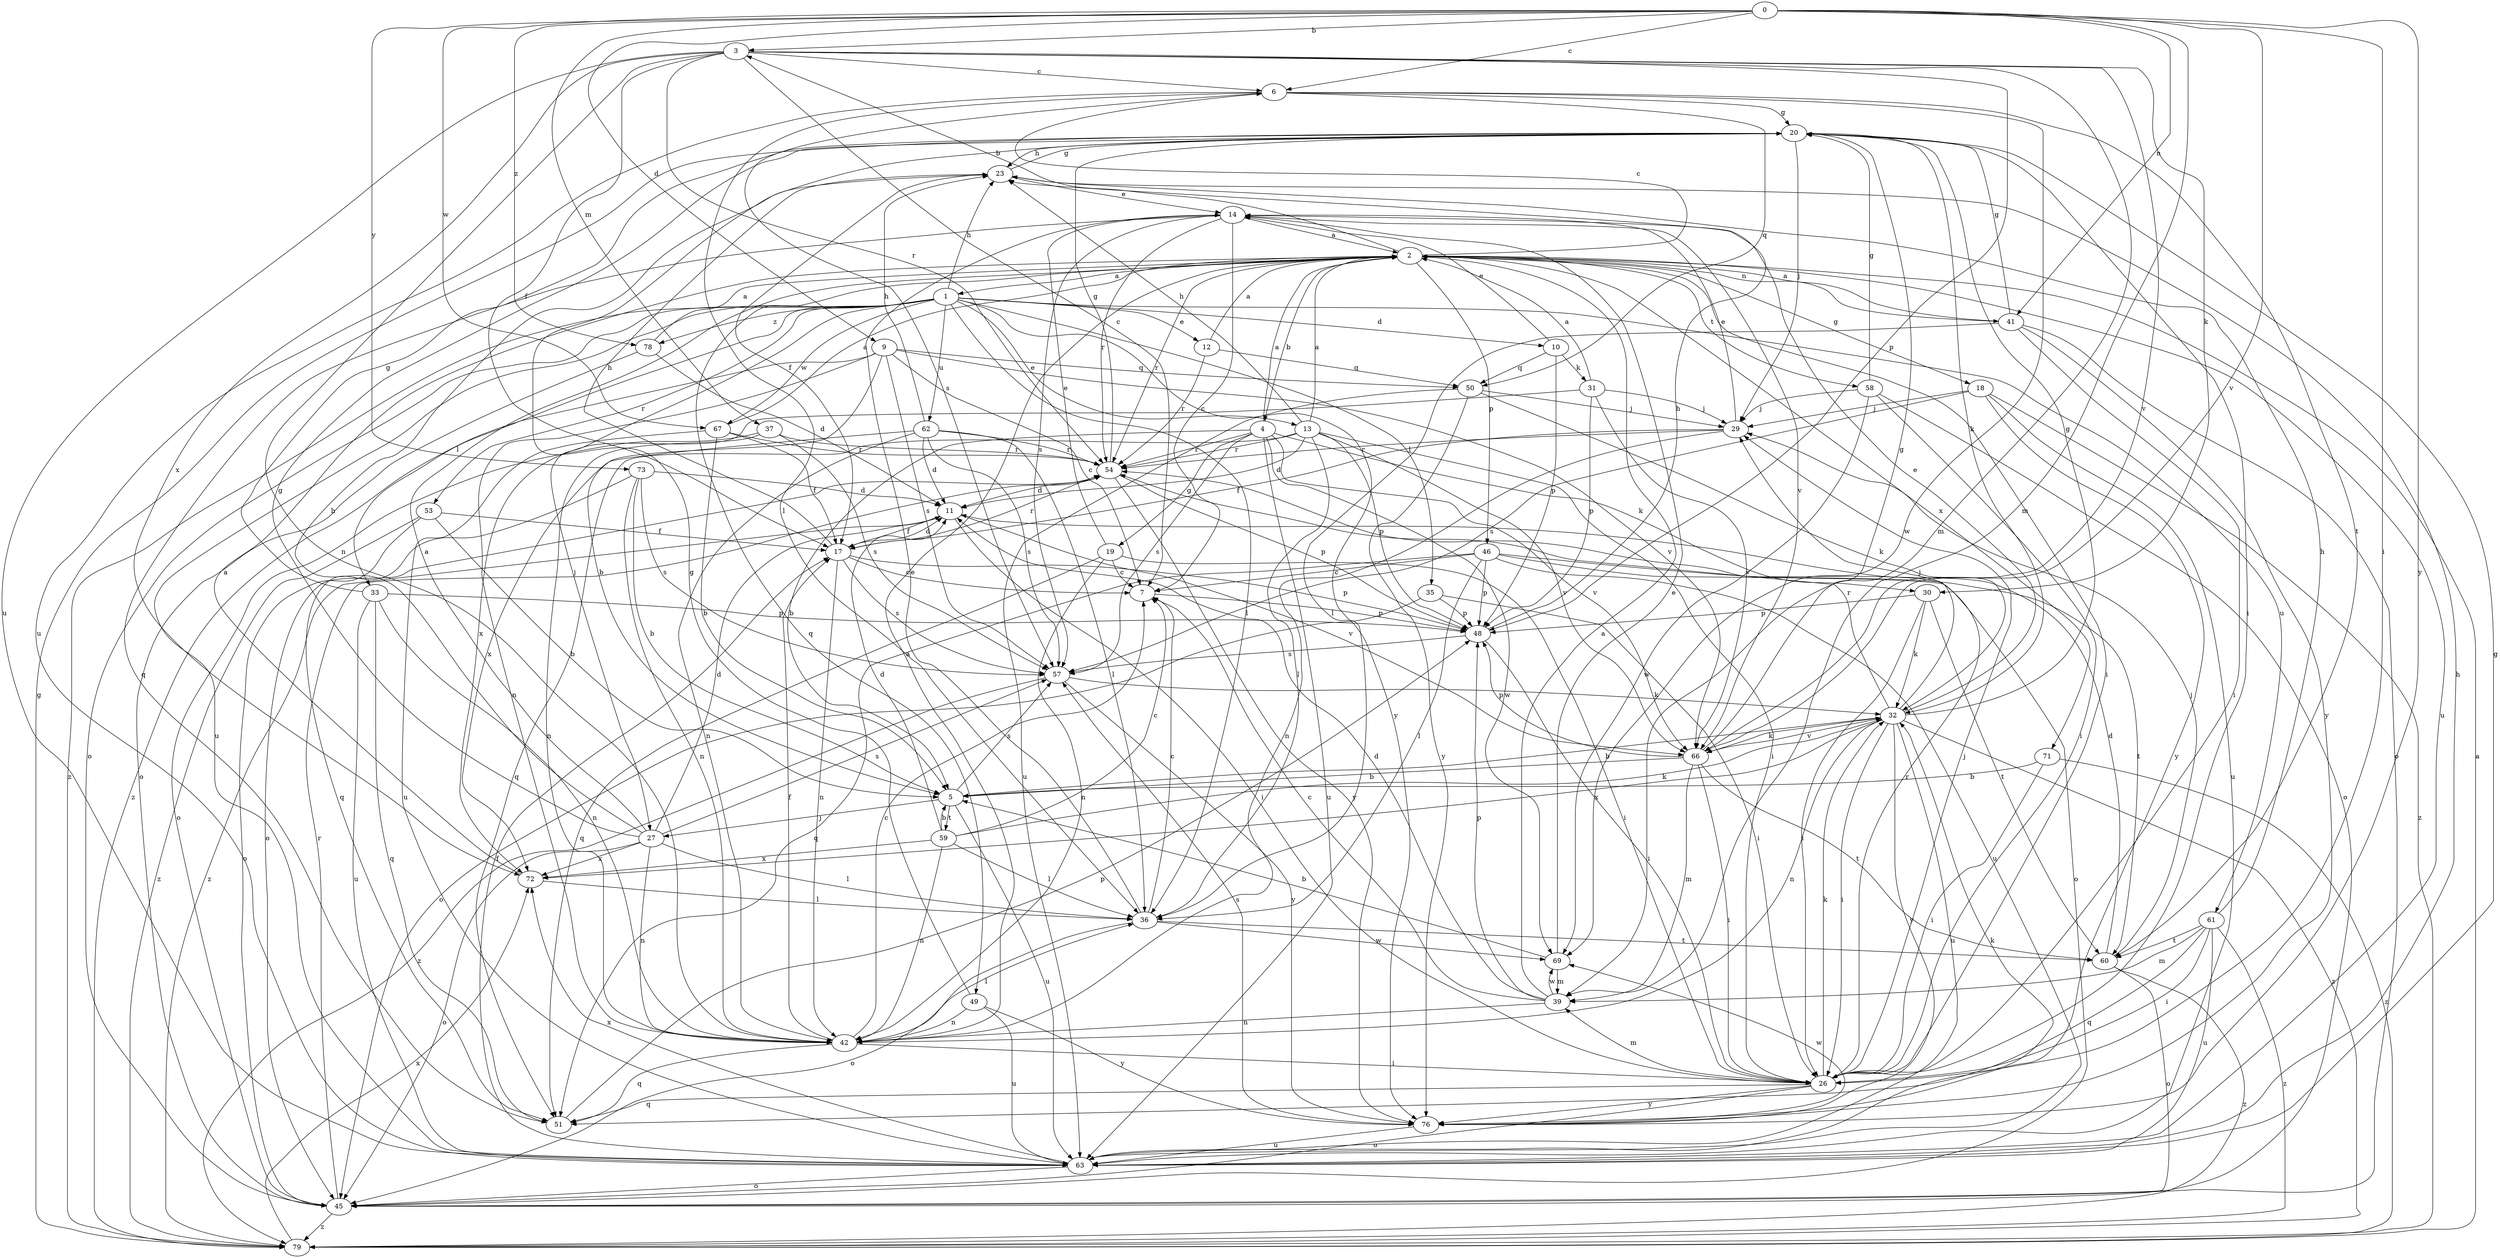 strict digraph  {
0;
1;
2;
3;
4;
5;
6;
7;
9;
10;
11;
12;
13;
14;
17;
18;
19;
20;
23;
26;
27;
29;
30;
31;
32;
33;
35;
36;
37;
39;
41;
42;
45;
46;
48;
49;
50;
51;
53;
54;
57;
58;
59;
60;
61;
62;
63;
66;
67;
69;
71;
72;
73;
76;
78;
79;
0 -> 3  [label=b];
0 -> 6  [label=c];
0 -> 9  [label=d];
0 -> 26  [label=i];
0 -> 37  [label=m];
0 -> 39  [label=m];
0 -> 41  [label=n];
0 -> 66  [label=v];
0 -> 67  [label=w];
0 -> 73  [label=y];
0 -> 76  [label=y];
0 -> 78  [label=z];
1 -> 10  [label=d];
1 -> 12  [label=e];
1 -> 13  [label=e];
1 -> 23  [label=h];
1 -> 27  [label=j];
1 -> 33  [label=l];
1 -> 35  [label=l];
1 -> 36  [label=l];
1 -> 45  [label=o];
1 -> 53  [label=r];
1 -> 61  [label=u];
1 -> 62  [label=u];
1 -> 63  [label=u];
1 -> 67  [label=w];
1 -> 76  [label=y];
1 -> 78  [label=z];
1 -> 79  [label=z];
2 -> 1  [label=a];
2 -> 3  [label=b];
2 -> 4  [label=b];
2 -> 6  [label=c];
2 -> 18  [label=g];
2 -> 26  [label=i];
2 -> 41  [label=n];
2 -> 46  [label=p];
2 -> 49  [label=q];
2 -> 54  [label=r];
2 -> 58  [label=t];
2 -> 63  [label=u];
2 -> 71  [label=x];
3 -> 6  [label=c];
3 -> 7  [label=c];
3 -> 17  [label=f];
3 -> 30  [label=k];
3 -> 39  [label=m];
3 -> 42  [label=n];
3 -> 48  [label=p];
3 -> 54  [label=r];
3 -> 63  [label=u];
3 -> 66  [label=v];
3 -> 72  [label=x];
4 -> 2  [label=a];
4 -> 5  [label=b];
4 -> 19  [label=g];
4 -> 30  [label=k];
4 -> 54  [label=r];
4 -> 57  [label=s];
4 -> 63  [label=u];
4 -> 66  [label=v];
4 -> 69  [label=w];
5 -> 27  [label=j];
5 -> 57  [label=s];
5 -> 59  [label=t];
5 -> 63  [label=u];
6 -> 20  [label=g];
6 -> 36  [label=l];
6 -> 50  [label=q];
6 -> 57  [label=s];
6 -> 60  [label=t];
6 -> 63  [label=u];
6 -> 69  [label=w];
7 -> 48  [label=p];
9 -> 5  [label=b];
9 -> 7  [label=c];
9 -> 42  [label=n];
9 -> 50  [label=q];
9 -> 57  [label=s];
9 -> 66  [label=v];
9 -> 79  [label=z];
10 -> 14  [label=e];
10 -> 31  [label=k];
10 -> 48  [label=p];
10 -> 50  [label=q];
11 -> 17  [label=f];
11 -> 26  [label=i];
11 -> 66  [label=v];
11 -> 79  [label=z];
12 -> 2  [label=a];
12 -> 50  [label=q];
12 -> 54  [label=r];
13 -> 2  [label=a];
13 -> 11  [label=d];
13 -> 23  [label=h];
13 -> 26  [label=i];
13 -> 36  [label=l];
13 -> 48  [label=p];
13 -> 51  [label=q];
13 -> 54  [label=r];
13 -> 66  [label=v];
14 -> 2  [label=a];
14 -> 7  [label=c];
14 -> 51  [label=q];
14 -> 54  [label=r];
14 -> 57  [label=s];
14 -> 66  [label=v];
17 -> 7  [label=c];
17 -> 11  [label=d];
17 -> 23  [label=h];
17 -> 42  [label=n];
17 -> 48  [label=p];
17 -> 54  [label=r];
17 -> 57  [label=s];
18 -> 29  [label=j];
18 -> 57  [label=s];
18 -> 63  [label=u];
18 -> 76  [label=y];
18 -> 79  [label=z];
19 -> 7  [label=c];
19 -> 14  [label=e];
19 -> 26  [label=i];
19 -> 42  [label=n];
19 -> 51  [label=q];
20 -> 23  [label=h];
20 -> 26  [label=i];
20 -> 29  [label=j];
20 -> 32  [label=k];
23 -> 14  [label=e];
23 -> 17  [label=f];
23 -> 20  [label=g];
26 -> 29  [label=j];
26 -> 32  [label=k];
26 -> 39  [label=m];
26 -> 45  [label=o];
26 -> 51  [label=q];
26 -> 54  [label=r];
26 -> 76  [label=y];
27 -> 2  [label=a];
27 -> 11  [label=d];
27 -> 20  [label=g];
27 -> 23  [label=h];
27 -> 36  [label=l];
27 -> 42  [label=n];
27 -> 45  [label=o];
27 -> 57  [label=s];
27 -> 72  [label=x];
29 -> 14  [label=e];
29 -> 17  [label=f];
29 -> 42  [label=n];
29 -> 54  [label=r];
30 -> 26  [label=i];
30 -> 32  [label=k];
30 -> 48  [label=p];
30 -> 60  [label=t];
31 -> 2  [label=a];
31 -> 29  [label=j];
31 -> 48  [label=p];
31 -> 66  [label=v];
31 -> 72  [label=x];
32 -> 5  [label=b];
32 -> 14  [label=e];
32 -> 20  [label=g];
32 -> 26  [label=i];
32 -> 29  [label=j];
32 -> 42  [label=n];
32 -> 54  [label=r];
32 -> 63  [label=u];
32 -> 66  [label=v];
32 -> 72  [label=x];
32 -> 76  [label=y];
32 -> 79  [label=z];
33 -> 20  [label=g];
33 -> 42  [label=n];
33 -> 48  [label=p];
33 -> 51  [label=q];
33 -> 63  [label=u];
35 -> 26  [label=i];
35 -> 45  [label=o];
35 -> 48  [label=p];
36 -> 7  [label=c];
36 -> 14  [label=e];
36 -> 45  [label=o];
36 -> 60  [label=t];
36 -> 69  [label=w];
37 -> 42  [label=n];
37 -> 45  [label=o];
37 -> 54  [label=r];
37 -> 57  [label=s];
39 -> 2  [label=a];
39 -> 7  [label=c];
39 -> 11  [label=d];
39 -> 42  [label=n];
39 -> 48  [label=p];
39 -> 69  [label=w];
41 -> 2  [label=a];
41 -> 20  [label=g];
41 -> 26  [label=i];
41 -> 36  [label=l];
41 -> 45  [label=o];
41 -> 76  [label=y];
42 -> 2  [label=a];
42 -> 7  [label=c];
42 -> 17  [label=f];
42 -> 26  [label=i];
42 -> 36  [label=l];
42 -> 51  [label=q];
45 -> 54  [label=r];
45 -> 79  [label=z];
46 -> 7  [label=c];
46 -> 36  [label=l];
46 -> 45  [label=o];
46 -> 48  [label=p];
46 -> 51  [label=q];
46 -> 60  [label=t];
46 -> 63  [label=u];
48 -> 23  [label=h];
48 -> 26  [label=i];
48 -> 57  [label=s];
49 -> 20  [label=g];
49 -> 42  [label=n];
49 -> 63  [label=u];
49 -> 76  [label=y];
50 -> 29  [label=j];
50 -> 32  [label=k];
50 -> 63  [label=u];
50 -> 76  [label=y];
51 -> 48  [label=p];
53 -> 5  [label=b];
53 -> 17  [label=f];
53 -> 45  [label=o];
53 -> 79  [label=z];
54 -> 11  [label=d];
54 -> 20  [label=g];
54 -> 45  [label=o];
54 -> 48  [label=p];
54 -> 76  [label=y];
57 -> 32  [label=k];
57 -> 76  [label=y];
57 -> 79  [label=z];
58 -> 20  [label=g];
58 -> 26  [label=i];
58 -> 29  [label=j];
58 -> 45  [label=o];
58 -> 69  [label=w];
59 -> 5  [label=b];
59 -> 7  [label=c];
59 -> 11  [label=d];
59 -> 32  [label=k];
59 -> 36  [label=l];
59 -> 42  [label=n];
59 -> 72  [label=x];
60 -> 11  [label=d];
60 -> 29  [label=j];
60 -> 45  [label=o];
60 -> 79  [label=z];
61 -> 23  [label=h];
61 -> 26  [label=i];
61 -> 39  [label=m];
61 -> 51  [label=q];
61 -> 60  [label=t];
61 -> 63  [label=u];
61 -> 79  [label=z];
62 -> 11  [label=d];
62 -> 23  [label=h];
62 -> 36  [label=l];
62 -> 42  [label=n];
62 -> 54  [label=r];
62 -> 57  [label=s];
62 -> 72  [label=x];
63 -> 17  [label=f];
63 -> 20  [label=g];
63 -> 23  [label=h];
63 -> 32  [label=k];
63 -> 45  [label=o];
63 -> 72  [label=x];
66 -> 5  [label=b];
66 -> 20  [label=g];
66 -> 26  [label=i];
66 -> 32  [label=k];
66 -> 39  [label=m];
66 -> 48  [label=p];
66 -> 60  [label=t];
67 -> 2  [label=a];
67 -> 5  [label=b];
67 -> 17  [label=f];
67 -> 54  [label=r];
67 -> 63  [label=u];
69 -> 5  [label=b];
69 -> 14  [label=e];
69 -> 39  [label=m];
71 -> 5  [label=b];
71 -> 26  [label=i];
71 -> 79  [label=z];
72 -> 2  [label=a];
72 -> 36  [label=l];
73 -> 5  [label=b];
73 -> 11  [label=d];
73 -> 42  [label=n];
73 -> 51  [label=q];
73 -> 57  [label=s];
76 -> 57  [label=s];
76 -> 63  [label=u];
76 -> 69  [label=w];
78 -> 2  [label=a];
78 -> 11  [label=d];
78 -> 45  [label=o];
79 -> 2  [label=a];
79 -> 20  [label=g];
79 -> 72  [label=x];
}

